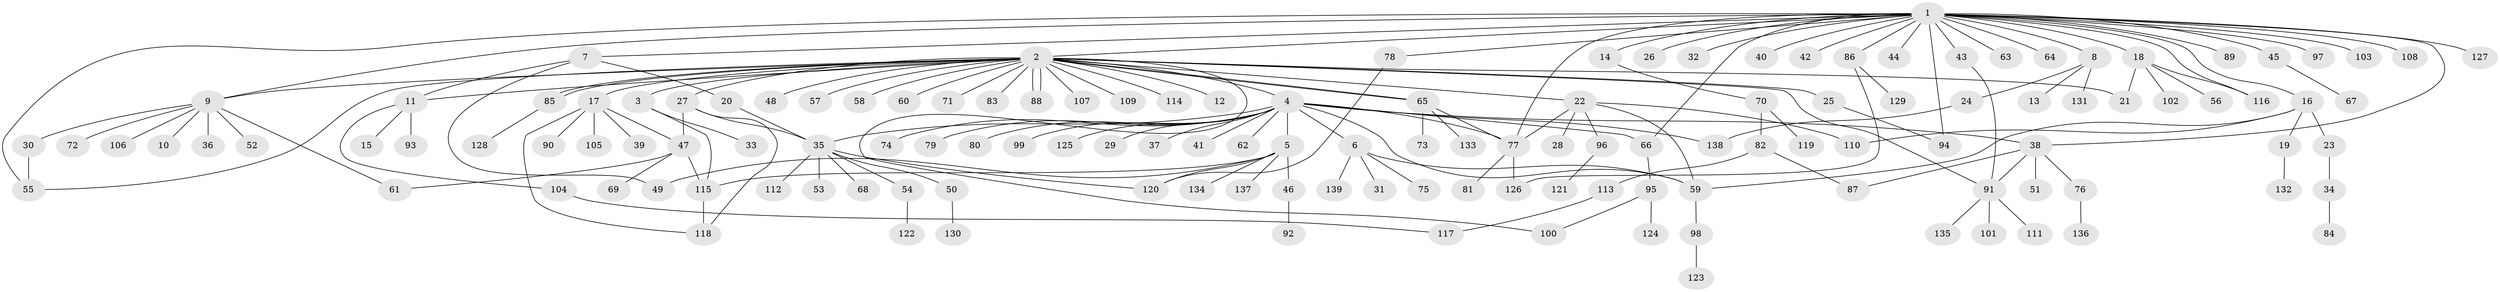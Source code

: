 // Generated by graph-tools (version 1.1) at 2025/14/03/09/25 04:14:30]
// undirected, 139 vertices, 175 edges
graph export_dot {
graph [start="1"]
  node [color=gray90,style=filled];
  1;
  2;
  3;
  4;
  5;
  6;
  7;
  8;
  9;
  10;
  11;
  12;
  13;
  14;
  15;
  16;
  17;
  18;
  19;
  20;
  21;
  22;
  23;
  24;
  25;
  26;
  27;
  28;
  29;
  30;
  31;
  32;
  33;
  34;
  35;
  36;
  37;
  38;
  39;
  40;
  41;
  42;
  43;
  44;
  45;
  46;
  47;
  48;
  49;
  50;
  51;
  52;
  53;
  54;
  55;
  56;
  57;
  58;
  59;
  60;
  61;
  62;
  63;
  64;
  65;
  66;
  67;
  68;
  69;
  70;
  71;
  72;
  73;
  74;
  75;
  76;
  77;
  78;
  79;
  80;
  81;
  82;
  83;
  84;
  85;
  86;
  87;
  88;
  89;
  90;
  91;
  92;
  93;
  94;
  95;
  96;
  97;
  98;
  99;
  100;
  101;
  102;
  103;
  104;
  105;
  106;
  107;
  108;
  109;
  110;
  111;
  112;
  113;
  114;
  115;
  116;
  117;
  118;
  119;
  120;
  121;
  122;
  123;
  124;
  125;
  126;
  127;
  128;
  129;
  130;
  131;
  132;
  133;
  134;
  135;
  136;
  137;
  138;
  139;
  1 -- 2;
  1 -- 7;
  1 -- 8;
  1 -- 9;
  1 -- 14;
  1 -- 16;
  1 -- 18;
  1 -- 26;
  1 -- 32;
  1 -- 38;
  1 -- 40;
  1 -- 42;
  1 -- 43;
  1 -- 44;
  1 -- 45;
  1 -- 55;
  1 -- 63;
  1 -- 64;
  1 -- 66;
  1 -- 77;
  1 -- 78;
  1 -- 86;
  1 -- 89;
  1 -- 94;
  1 -- 97;
  1 -- 103;
  1 -- 108;
  1 -- 116;
  1 -- 127;
  2 -- 3;
  2 -- 4;
  2 -- 9;
  2 -- 11;
  2 -- 12;
  2 -- 17;
  2 -- 21;
  2 -- 22;
  2 -- 25;
  2 -- 27;
  2 -- 48;
  2 -- 55;
  2 -- 57;
  2 -- 58;
  2 -- 60;
  2 -- 65;
  2 -- 65;
  2 -- 71;
  2 -- 83;
  2 -- 85;
  2 -- 85;
  2 -- 88;
  2 -- 88;
  2 -- 91;
  2 -- 100;
  2 -- 107;
  2 -- 109;
  2 -- 114;
  3 -- 33;
  3 -- 115;
  4 -- 5;
  4 -- 6;
  4 -- 29;
  4 -- 35;
  4 -- 37;
  4 -- 38;
  4 -- 41;
  4 -- 59;
  4 -- 62;
  4 -- 66;
  4 -- 74;
  4 -- 77;
  4 -- 79;
  4 -- 80;
  4 -- 99;
  4 -- 125;
  4 -- 138;
  5 -- 46;
  5 -- 49;
  5 -- 115;
  5 -- 120;
  5 -- 134;
  5 -- 137;
  6 -- 31;
  6 -- 59;
  6 -- 75;
  6 -- 139;
  7 -- 11;
  7 -- 20;
  7 -- 49;
  8 -- 13;
  8 -- 24;
  8 -- 131;
  9 -- 10;
  9 -- 30;
  9 -- 36;
  9 -- 52;
  9 -- 61;
  9 -- 72;
  9 -- 106;
  11 -- 15;
  11 -- 93;
  11 -- 104;
  14 -- 70;
  16 -- 19;
  16 -- 23;
  16 -- 59;
  16 -- 110;
  17 -- 39;
  17 -- 47;
  17 -- 90;
  17 -- 105;
  17 -- 118;
  18 -- 21;
  18 -- 56;
  18 -- 102;
  18 -- 116;
  19 -- 132;
  20 -- 35;
  22 -- 28;
  22 -- 59;
  22 -- 77;
  22 -- 96;
  22 -- 110;
  23 -- 34;
  24 -- 138;
  25 -- 94;
  27 -- 35;
  27 -- 47;
  27 -- 118;
  30 -- 55;
  34 -- 84;
  35 -- 50;
  35 -- 53;
  35 -- 54;
  35 -- 68;
  35 -- 112;
  35 -- 120;
  38 -- 51;
  38 -- 76;
  38 -- 87;
  38 -- 91;
  43 -- 91;
  45 -- 67;
  46 -- 92;
  47 -- 61;
  47 -- 69;
  47 -- 115;
  50 -- 130;
  54 -- 122;
  59 -- 98;
  65 -- 73;
  65 -- 77;
  65 -- 133;
  66 -- 95;
  70 -- 82;
  70 -- 119;
  76 -- 136;
  77 -- 81;
  77 -- 126;
  78 -- 120;
  82 -- 87;
  82 -- 113;
  85 -- 128;
  86 -- 126;
  86 -- 129;
  91 -- 101;
  91 -- 111;
  91 -- 135;
  95 -- 100;
  95 -- 124;
  96 -- 121;
  98 -- 123;
  104 -- 117;
  113 -- 117;
  115 -- 118;
}
